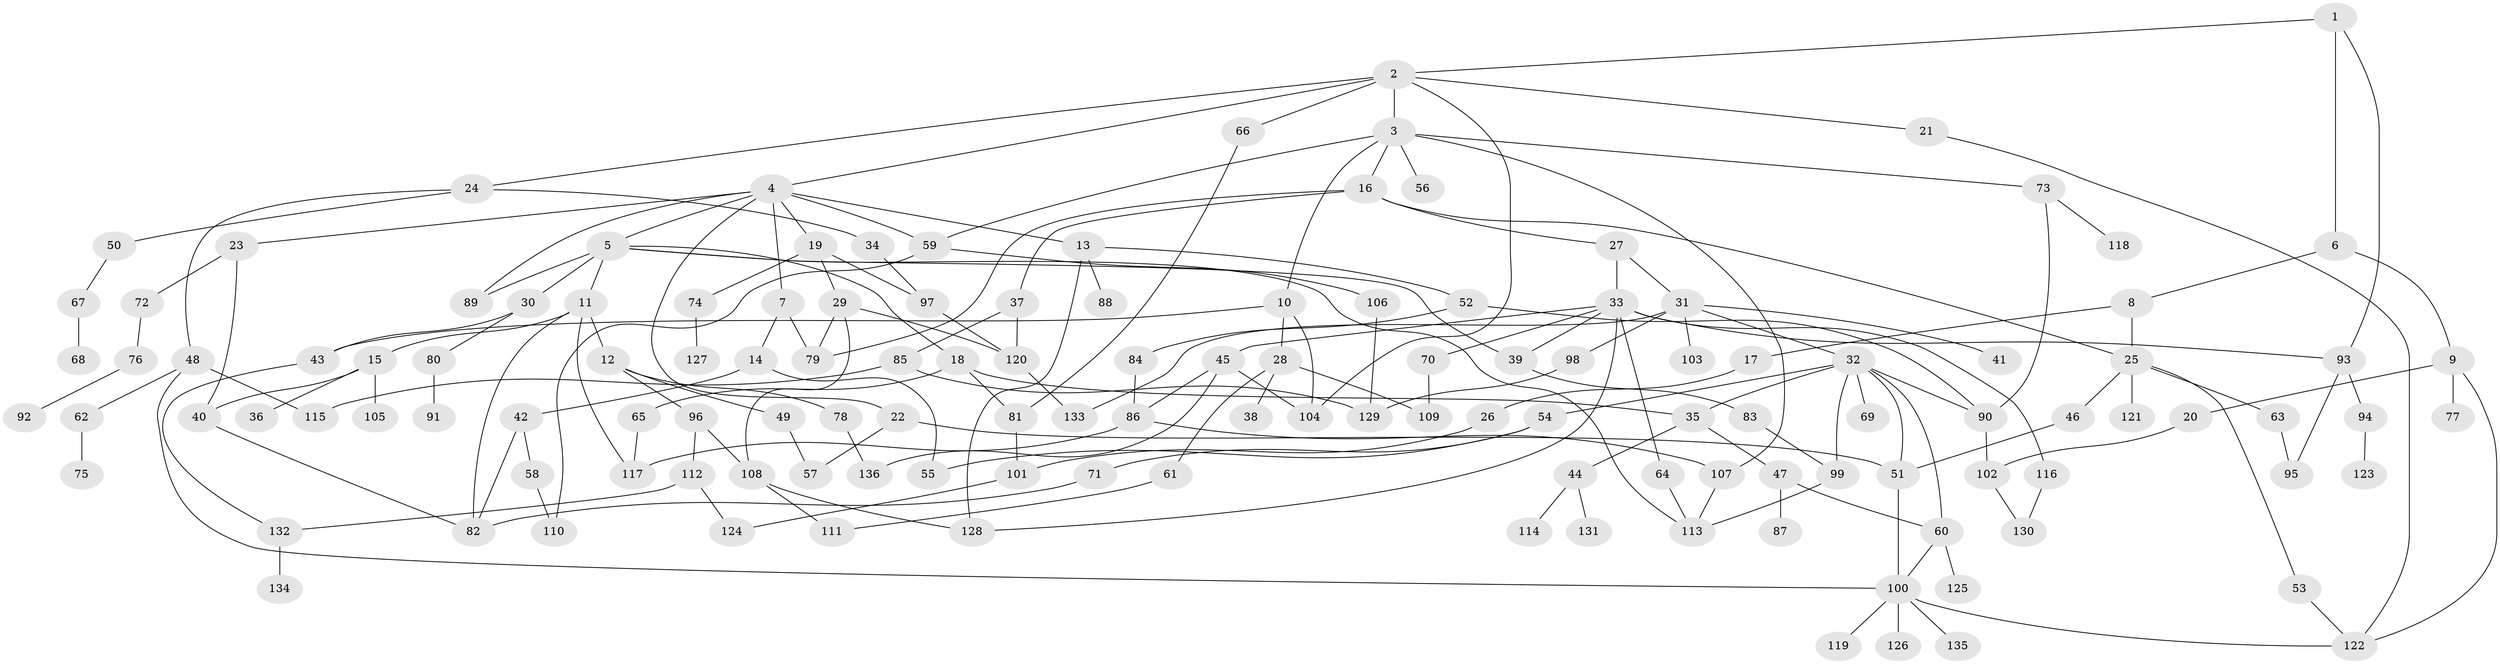 // coarse degree distribution, {24: 0.025, 13: 0.025, 6: 0.025, 8: 0.025, 3: 0.175, 1: 0.375, 4: 0.05, 12: 0.025, 11: 0.025, 7: 0.025, 2: 0.2, 5: 0.025}
// Generated by graph-tools (version 1.1) at 2025/16/03/04/25 18:16:53]
// undirected, 136 vertices, 191 edges
graph export_dot {
graph [start="1"]
  node [color=gray90,style=filled];
  1;
  2;
  3;
  4;
  5;
  6;
  7;
  8;
  9;
  10;
  11;
  12;
  13;
  14;
  15;
  16;
  17;
  18;
  19;
  20;
  21;
  22;
  23;
  24;
  25;
  26;
  27;
  28;
  29;
  30;
  31;
  32;
  33;
  34;
  35;
  36;
  37;
  38;
  39;
  40;
  41;
  42;
  43;
  44;
  45;
  46;
  47;
  48;
  49;
  50;
  51;
  52;
  53;
  54;
  55;
  56;
  57;
  58;
  59;
  60;
  61;
  62;
  63;
  64;
  65;
  66;
  67;
  68;
  69;
  70;
  71;
  72;
  73;
  74;
  75;
  76;
  77;
  78;
  79;
  80;
  81;
  82;
  83;
  84;
  85;
  86;
  87;
  88;
  89;
  90;
  91;
  92;
  93;
  94;
  95;
  96;
  97;
  98;
  99;
  100;
  101;
  102;
  103;
  104;
  105;
  106;
  107;
  108;
  109;
  110;
  111;
  112;
  113;
  114;
  115;
  116;
  117;
  118;
  119;
  120;
  121;
  122;
  123;
  124;
  125;
  126;
  127;
  128;
  129;
  130;
  131;
  132;
  133;
  134;
  135;
  136;
  1 -- 2;
  1 -- 6;
  1 -- 93;
  2 -- 3;
  2 -- 4;
  2 -- 21;
  2 -- 24;
  2 -- 66;
  2 -- 104;
  3 -- 10;
  3 -- 16;
  3 -- 56;
  3 -- 59;
  3 -- 73;
  3 -- 107;
  4 -- 5;
  4 -- 7;
  4 -- 13;
  4 -- 19;
  4 -- 22;
  4 -- 23;
  4 -- 89;
  4 -- 59;
  5 -- 11;
  5 -- 18;
  5 -- 30;
  5 -- 39;
  5 -- 89;
  5 -- 113;
  6 -- 8;
  6 -- 9;
  7 -- 14;
  7 -- 79;
  8 -- 17;
  8 -- 25;
  9 -- 20;
  9 -- 77;
  9 -- 122;
  10 -- 28;
  10 -- 104;
  10 -- 43;
  11 -- 12;
  11 -- 15;
  11 -- 117;
  11 -- 82;
  12 -- 49;
  12 -- 78;
  12 -- 96;
  13 -- 52;
  13 -- 88;
  13 -- 128;
  14 -- 42;
  14 -- 55;
  15 -- 36;
  15 -- 40;
  15 -- 105;
  16 -- 27;
  16 -- 37;
  16 -- 79;
  16 -- 25;
  17 -- 26;
  18 -- 35;
  18 -- 65;
  18 -- 81;
  19 -- 29;
  19 -- 74;
  19 -- 97;
  20 -- 102;
  21 -- 122;
  22 -- 57;
  22 -- 51;
  23 -- 72;
  23 -- 40;
  24 -- 34;
  24 -- 48;
  24 -- 50;
  25 -- 46;
  25 -- 53;
  25 -- 63;
  25 -- 121;
  26 -- 101;
  27 -- 31;
  27 -- 33;
  28 -- 38;
  28 -- 61;
  28 -- 109;
  29 -- 108;
  29 -- 120;
  29 -- 79;
  30 -- 43;
  30 -- 80;
  31 -- 32;
  31 -- 41;
  31 -- 98;
  31 -- 103;
  31 -- 133;
  32 -- 51;
  32 -- 54;
  32 -- 60;
  32 -- 69;
  32 -- 90;
  32 -- 35;
  32 -- 99;
  33 -- 45;
  33 -- 64;
  33 -- 70;
  33 -- 93;
  33 -- 116;
  33 -- 128;
  33 -- 39;
  34 -- 97;
  35 -- 44;
  35 -- 47;
  37 -- 85;
  37 -- 120;
  39 -- 83;
  40 -- 82;
  42 -- 58;
  42 -- 82;
  43 -- 132;
  44 -- 114;
  44 -- 131;
  45 -- 86;
  45 -- 136;
  45 -- 104;
  46 -- 51;
  47 -- 87;
  47 -- 60;
  48 -- 62;
  48 -- 100;
  48 -- 115;
  49 -- 57;
  50 -- 67;
  51 -- 100;
  52 -- 84;
  52 -- 90;
  53 -- 122;
  54 -- 55;
  54 -- 71;
  58 -- 110;
  59 -- 106;
  59 -- 110;
  60 -- 100;
  60 -- 125;
  61 -- 111;
  62 -- 75;
  63 -- 95;
  64 -- 113;
  65 -- 117;
  66 -- 81;
  67 -- 68;
  70 -- 109;
  71 -- 82;
  72 -- 76;
  73 -- 90;
  73 -- 118;
  74 -- 127;
  76 -- 92;
  78 -- 136;
  80 -- 91;
  81 -- 101;
  83 -- 99;
  84 -- 86;
  85 -- 115;
  85 -- 129;
  86 -- 107;
  86 -- 117;
  90 -- 102;
  93 -- 94;
  93 -- 95;
  94 -- 123;
  96 -- 112;
  96 -- 108;
  97 -- 120;
  98 -- 129;
  99 -- 113;
  100 -- 119;
  100 -- 126;
  100 -- 135;
  100 -- 122;
  101 -- 124;
  102 -- 130;
  106 -- 129;
  107 -- 113;
  108 -- 111;
  108 -- 128;
  112 -- 132;
  112 -- 124;
  116 -- 130;
  120 -- 133;
  132 -- 134;
}
